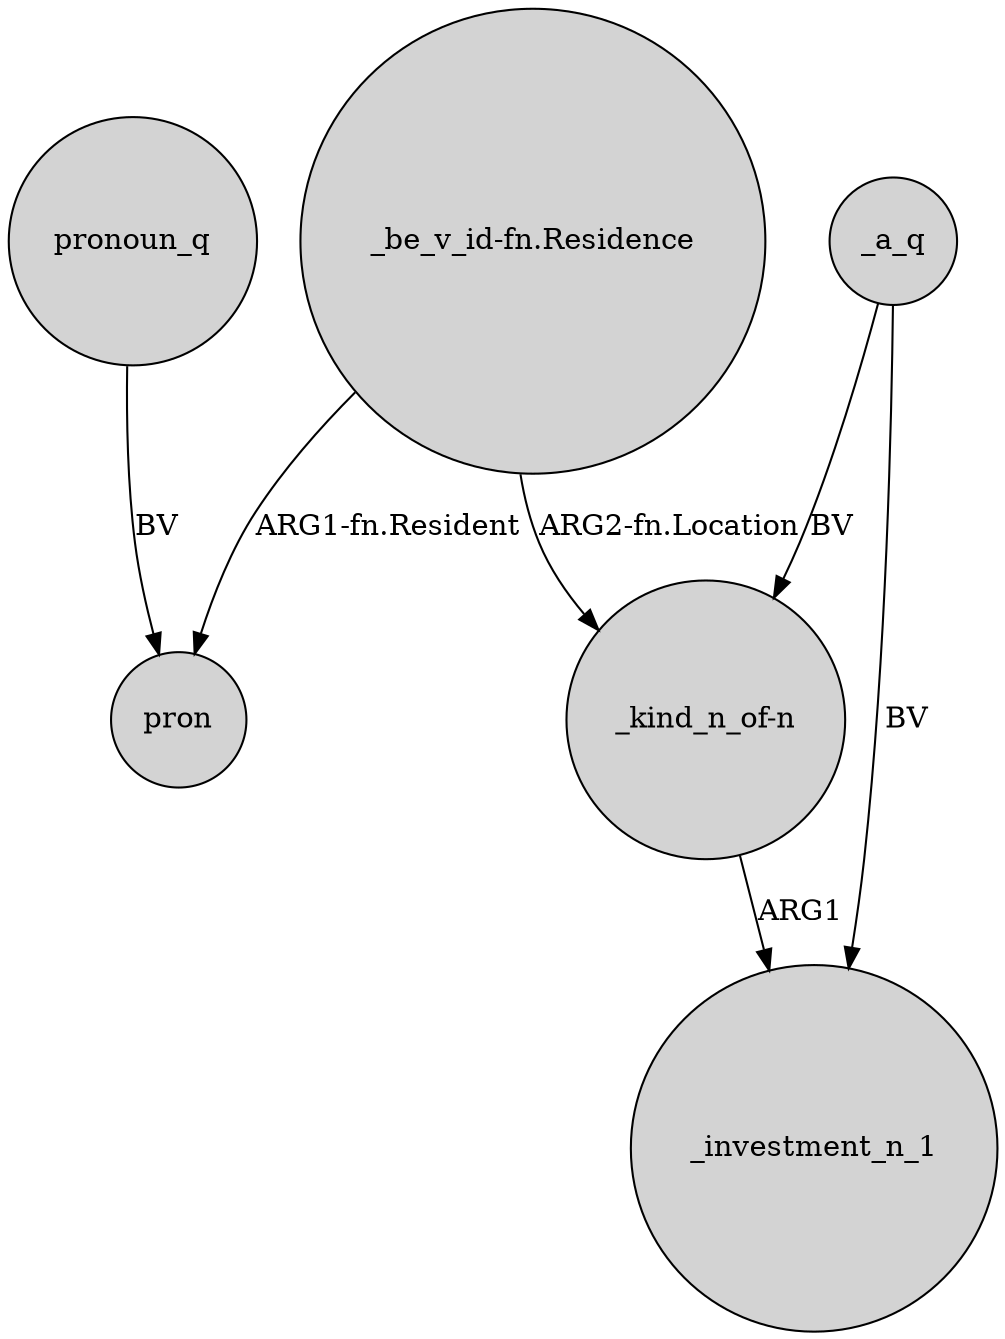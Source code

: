 digraph {
	node [shape=circle style=filled]
	"_be_v_id-fn.Residence" -> pron [label="ARG1-fn.Resident"]
	_a_q -> _investment_n_1 [label=BV]
	"_kind_n_of-n" -> _investment_n_1 [label=ARG1]
	_a_q -> "_kind_n_of-n" [label=BV]
	"_be_v_id-fn.Residence" -> "_kind_n_of-n" [label="ARG2-fn.Location"]
	pronoun_q -> pron [label=BV]
}
